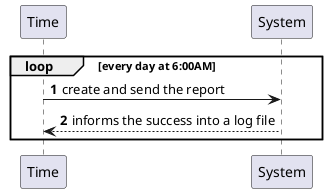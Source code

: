 @startuml

autonumber
participant "Time" as tm
participant "System" as sys

loop every day at 6:00AM
    tm -> sys: create and send the report
    sys --> tm: informs the success into a log file
end

@enduml